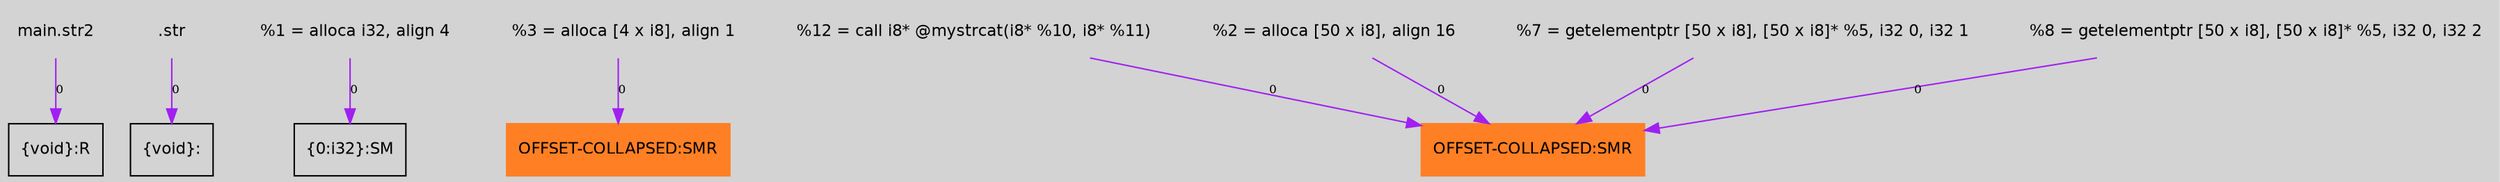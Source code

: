 digraph unnamed {
	graph [center=true, ratio=true, bgcolor=lightgray, fontname=Helvetica];
	node  [fontname=Helvetica, fontsize=11];

	Node0x219f1c0 [shape=record,label="{\{void\}:R}"];
	Node0x219f2e0 [shape=record,label="{\{void\}:}"];
	Node0x219fcd0 [shape=record,label="{\{0:i32\}:SM}"];
	Node0x219ff00 [shape=record,color=chocolate1, style=filled,label="{OFFSET-COLLAPSED:SMR}"];
	Node0x21a0f50 [shape=record,color=chocolate1, style=filled,label="{OFFSET-COLLAPSED:SMR}"];
	Node0x2185ad8 [shape=plaintext, label ="  %12 = call i8* @mystrcat(i8* %10, i8* %11)"];
	Node0x2185ad8 -> Node0x21a0f50[arrowtail=tee,label="0",fontsize=8,color=purple];
	Node0x217ce28 [shape=plaintext, label ="main.str2"];
	Node0x217ce28 -> Node0x219f1c0[arrowtail=tee,label="0",fontsize=8,color=purple];
	Node0x2184708 [shape=plaintext, label ="  %1 = alloca i32, align 4"];
	Node0x2184708 -> Node0x219fcd0[arrowtail=tee,label="0",fontsize=8,color=purple];
	Node0x2184788 [shape=plaintext, label ="  %2 = alloca [50 x i8], align 16"];
	Node0x2184788 -> Node0x21a0f50[arrowtail=tee,label="0",fontsize=8,color=purple];
	Node0x2184f88 [shape=plaintext, label ="  %7 = getelementptr [50 x i8], [50 x i8]* %5, i32 0, i32 1"];
	Node0x2184f88 -> Node0x21a0f50[arrowtail=tee,label="0",fontsize=8,color=purple];
	Node0x2184818 [shape=plaintext, label ="  %3 = alloca [4 x i8], align 1"];
	Node0x2184818 -> Node0x219ff00[arrowtail=tee,label="0",fontsize=8,color=purple];
	Node0x217d828 [shape=plaintext, label =".str"];
	Node0x217d828 -> Node0x219f2e0[arrowtail=tee,label="0",fontsize=8,color=purple];
	Node0x2185108 [shape=plaintext, label ="  %8 = getelementptr [50 x i8], [50 x i8]* %5, i32 0, i32 2"];
	Node0x2185108 -> Node0x21a0f50[arrowtail=tee,label="0",fontsize=8,color=purple];
}
